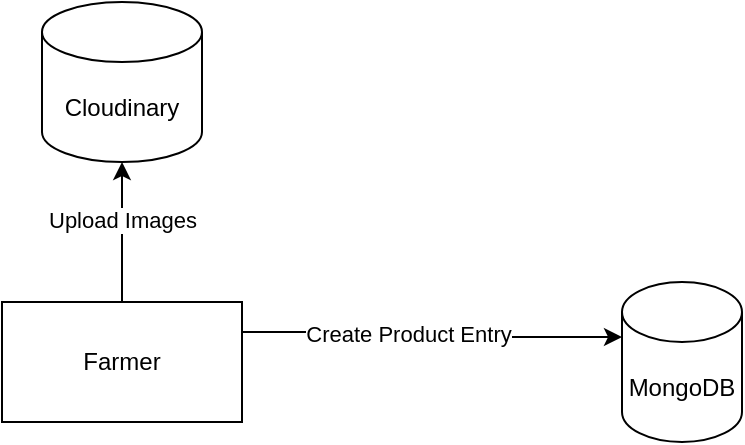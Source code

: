<mxfile version="24.2.0" type="device">
  <diagram name="Page-1" id="0QWvSErwzNonlfV24U-0">
    <mxGraphModel dx="1098" dy="783" grid="1" gridSize="10" guides="1" tooltips="1" connect="1" arrows="1" fold="1" page="1" pageScale="1" pageWidth="850" pageHeight="1100" math="0" shadow="0">
      <root>
        <mxCell id="0" />
        <mxCell id="1" parent="0" />
        <mxCell id="JXcaVInuVGJE_VHxCGp_-1" value="Farmer" style="rounded=0;whiteSpace=wrap;html=1;" vertex="1" parent="1">
          <mxGeometry x="60" y="350" width="120" height="60" as="geometry" />
        </mxCell>
        <mxCell id="JXcaVInuVGJE_VHxCGp_-2" value="MongoDB" style="shape=cylinder3;whiteSpace=wrap;html=1;boundedLbl=1;backgroundOutline=1;size=15;" vertex="1" parent="1">
          <mxGeometry x="370" y="340" width="60" height="80" as="geometry" />
        </mxCell>
        <mxCell id="JXcaVInuVGJE_VHxCGp_-3" value="Cloudinary" style="shape=cylinder3;whiteSpace=wrap;html=1;boundedLbl=1;backgroundOutline=1;size=15;" vertex="1" parent="1">
          <mxGeometry x="80" y="200" width="80" height="80" as="geometry" />
        </mxCell>
        <mxCell id="JXcaVInuVGJE_VHxCGp_-4" style="edgeStyle=orthogonalEdgeStyle;rounded=0;orthogonalLoop=1;jettySize=auto;html=1;entryX=0.5;entryY=1;entryDx=0;entryDy=0;entryPerimeter=0;exitX=0.5;exitY=0;exitDx=0;exitDy=0;" edge="1" parent="1" source="JXcaVInuVGJE_VHxCGp_-1" target="JXcaVInuVGJE_VHxCGp_-3">
          <mxGeometry relative="1" as="geometry" />
        </mxCell>
        <mxCell id="JXcaVInuVGJE_VHxCGp_-5" value="Upload Images" style="edgeLabel;html=1;align=center;verticalAlign=middle;resizable=0;points=[];" vertex="1" connectable="0" parent="JXcaVInuVGJE_VHxCGp_-4">
          <mxGeometry x="0.189" relative="1" as="geometry">
            <mxPoint as="offset" />
          </mxGeometry>
        </mxCell>
        <mxCell id="JXcaVInuVGJE_VHxCGp_-6" style="edgeStyle=orthogonalEdgeStyle;rounded=0;orthogonalLoop=1;jettySize=auto;html=1;exitX=1;exitY=0.25;exitDx=0;exitDy=0;entryX=0;entryY=0;entryDx=0;entryDy=27.5;entryPerimeter=0;" edge="1" parent="1" source="JXcaVInuVGJE_VHxCGp_-1" target="JXcaVInuVGJE_VHxCGp_-2">
          <mxGeometry relative="1" as="geometry" />
        </mxCell>
        <mxCell id="JXcaVInuVGJE_VHxCGp_-7" value="Create Product Entry" style="edgeLabel;html=1;align=center;verticalAlign=middle;resizable=0;points=[];" vertex="1" connectable="0" parent="JXcaVInuVGJE_VHxCGp_-6">
          <mxGeometry x="-0.14" y="-1" relative="1" as="geometry">
            <mxPoint as="offset" />
          </mxGeometry>
        </mxCell>
      </root>
    </mxGraphModel>
  </diagram>
</mxfile>

